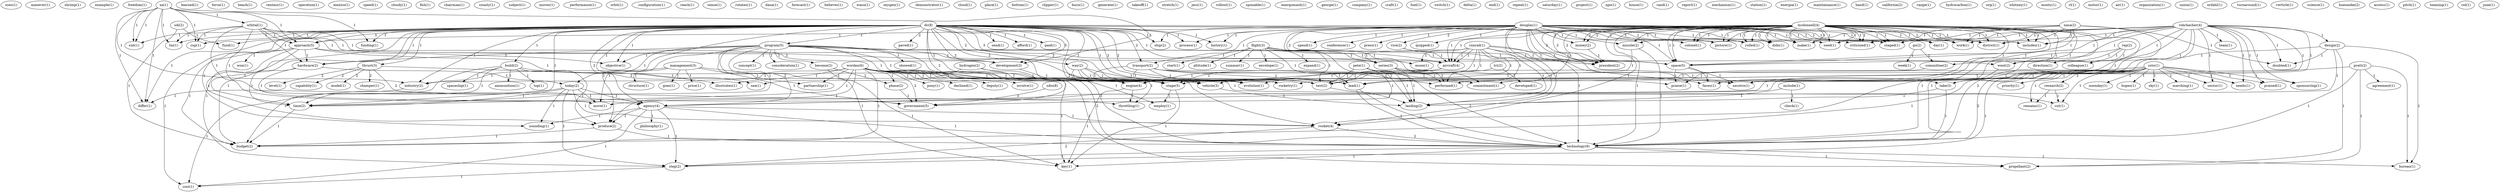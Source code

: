 digraph G {
  uses [ label="uses(1)" ];
  manever [ label="manever(1)" ];
  shrimp [ label="shrimp(1)" ];
  example [ label="example(1)" ];
  freedom [ label="freedom(1)" ];
  xa [ label="xa(1)" ];
  orbital [ label="orbital(1)" ];
  approach [ label="approach(5)" ];
  tin [ label="tin(1)" ];
  funding [ label="funding(1)" ];
  cup [ label="cup(1)" ];
  development [ label="development(3)" ];
  industry [ label="industry(2)" ];
  sub [ label="sub(1)" ];
  differ [ label="differ(1)" ];
  learned [ label="learned(1)" ];
  douglas [ label="douglas(1)" ];
  ship [ label="ship(2)" ];
  spend [ label="spend(1)" ];
  conference [ label="conference(1)" ];
  process [ label="process(1)" ];
  transport [ label="transport(2)" ];
  press [ label="press(1)" ];
  quipped [ label="quipped(1)" ];
  history [ label="history(1)" ];
  vice [ label="vice(2)" ];
  commitment [ label="commitment(1)" ];
  missile [ label="missile(2)" ];
  day [ label="day(1)" ];
  rocket [ label="rocket(4)" ];
  space [ label="space(5)" ];
  money [ label="money(2)" ];
  colonel [ label="colonel(1)" ];
  criticized [ label="criticized(1)" ];
  picture [ label="picture(1)" ];
  faces [ label="faces(1)" ];
  staged [ label="staged(1)" ];
  secotro [ label="secotro(1)" ];
  rolled [ label="rolled(1)" ];
  aircraft [ label="aircraft(4)" ];
  didn [ label="didn(1)" ];
  technology [ label="technology(9)" ];
  make [ label="make(1)" ];
  work [ label="work(1)" ];
  district [ label="district(1)" ];
  includes [ label="includes(1)" ];
  president [ label="president(2)" ];
  seed [ label="seed(1)" ];
  force [ label="force(1)" ];
  hardware [ label="hardware(2)" ];
  agency [ label="agency(4)" ];
  objective [ label="objective(1)" ];
  government [ label="government(5)" ];
  beach [ label="beach(1)" ];
  dc [ label="dc(8)" ];
  thrust [ label="thrust(3)" ];
  build [ label="build(2)" ];
  program [ label="program(5)" ];
  send [ label="send(1)" ];
  lead [ label="lead(1)" ];
  afford [ label="afford(1)" ];
  way [ label="way(2)" ];
  paid [ label="paid(1)" ];
  time [ label="time(2)" ];
  produce [ label="produce(2)" ];
  paved [ label="paved(1)" ];
  vehicle [ label="vehicle(3)" ];
  lead [ label="lead(1)" ];
  series [ label="series(3)" ];
  rocketry [ label="rocketry(1)" ];
  sounding [ label="sounding(1)" ];
  engine [ label="engine(4)" ];
  step [ label="step(2)" ];
  budget [ label="budget(2)" ];
  stage [ label="stage(5)" ];
  cost [ label="cost(1)" ];
  test [ label="test(2)" ];
  illustrates [ label="illustrates(1)" ];
  evolution [ label="evolution(1)" ];
  fund [ label="fund(1)" ];
  centaur [ label="centaur(1)" ];
  operation [ label="operation(1)" ];
  mexico [ label="mexico(1)" ];
  level [ label="level(1)" ];
  capability [ label="capability(1)" ];
  model [ label="model(1)" ];
  champer [ label="champer(1)" ];
  sea [ label="sea(1)" ];
  throttling [ label="throttling(1)" ];
  speed [ label="speed(1)" ];
  won [ label="won(1)" ];
  praise [ label="praise(1)" ];
  cloudy [ label="cloudy(1)" ];
  fish [ label="fish(1)" ];
  chairman [ label="chairman(1)" ];
  county [ label="county(1)" ];
  subject [ label="subject(1)" ];
  moves [ label="moves(1)" ];
  performance [ label="performance(1)" ];
  orbit [ label="orbit(1)" ];
  top [ label="top(1)" ];
  spaceship [ label="spaceship(1)" ];
  ammunition [ label="ammunition(1)" ];
  showed [ label="showed(1)" ];
  today [ label="today(2)" ];
  concept [ label="concept(1)" ];
  consideration [ label="consideration(1)" ];
  become [ label="become(2)" ];
  went [ label="went(2)" ];
  move [ label="move(1)" ];
  key [ label="key(1)" ];
  configuration [ label="configuration(1)" ];
  go [ label="go(2)" ];
  week [ label="week(1)" ];
  committee [ label="committee(2)" ];
  reach [ label="reach(1)" ];
  tri [ label="tri(2)" ];
  developed [ label="developed(1)" ];
  rohrbacher [ label="rohrbacher(4)" ];
  team [ label="team(1)" ];
  design [ label="design(2)" ];
  sponsorship [ label="sponsorship(1)" ];
  colleague [ label="colleague(1)" ];
  take [ label="take(3)" ];
  doubted [ label="doubted(1)" ];
  sector [ label="sector(1)" ];
  needs [ label="needs(1)" ];
  praised [ label="praised(1)" ];
  sense [ label="sense(1)" ];
  rotates [ label="rotates(1)" ];
  dana [ label="dana(1)" ];
  forecast [ label="forecast(1)" ];
  bureau [ label="bureau(1)" ];
  propellant [ label="propellant(2)" ];
  rep [ label="rep(2)" ];
  direction [ label="direction(1)" ];
  management [ label="management(3)" ];
  goes [ label="goes(1)" ];
  price [ label="price(1)" ];
  partnership [ label="partnership(1)" ];
  structure [ label="structure(1)" ];
  worden [ label="worden(6)" ];
  involve [ label="involve(1)" ];
  pony [ label="pony(1)" ];
  declined [ label="declined(1)" ];
  deputy [ label="deputy(1)" ];
  phase [ label="phase(2)" ];
  employ [ label="employ(1)" ];
  believes [ label="believes(1)" ];
  wasn [ label="wasn(1)" ];
  oxygen [ label="oxygen(1)" ];
  mcdonnell [ label="mcdonnell(1)" ];
  demonstrator [ label="demonstrator(1)" ];
  cloud [ label="cloud(1)" ];
  place [ label="place(1)" ];
  bottom [ label="bottom(1)" ];
  clipper [ label="clipper(1)" ];
  burn [ label="burn(1)" ];
  mcdonnell [ label="mcdonnell(4)" ];
  generate [ label="generate(1)" ];
  philosophy [ label="philosophy(1)" ];
  pratt [ label="pratt(2)" ];
  agreement [ label="agreement(1)" ];
  takeoff [ label="takeoff(1)" ];
  flight [ label="flight(3)" ];
  start [ label="start(1)" ];
  altitude [ label="altitude(1)" ];
  summer [ label="summer(1)" ];
  moon [ label="moon(1)" ];
  envelope [ label="envelope(1)" ];
  expand [ label="expand(1)" ];
  performed [ label="performed(1)" ];
  landing [ label="landing(2)" ];
  stretch [ label="stretch(1)" ];
  nasa [ label="nasa(2)" ];
  jess [ label="jess(1)" ];
  rollout [ label="rollout(1)" ];
  sponable [ label="sponable(1)" ];
  energomash [ label="energomash(1)" ];
  cut [ label="cut(1)" ];
  george [ label="george(1)" ];
  company [ label="company(1)" ];
  craft [ label="craft(1)" ];
  fuel [ label="fuel(1)" ];
  ssto [ label="ssto(1)" ];
  marching [ label="marching(1)" ];
  priority [ label="priority(1)" ];
  research [ label="research(2)" ];
  noonday [ label="noonday(1)" ];
  remains [ label="remains(1)" ];
  hopes [ label="hopes(1)" ];
  sky [ label="sky(1)" ];
  switch [ label="switch(1)" ];
  delta [ label="delta(1)" ];
  end [ label="end(1)" ];
  hydrogen [ label="hydrogen(2)" ];
  repeat [ label="repeat(1)" ];
  saturday [ label="saturday(1)" ];
  project [ label="project(1)" ];
  conrad [ label="conrad(1)" ];
  npo [ label="npo(1)" ];
  house [ label="house(1)" ];
  rand [ label="rand(1)" ];
  report [ label="report(1)" ];
  mechanism [ label="mechanism(1)" ];
  xa [ label="xa(1)" ];
  station [ label="station(1)" ];
  energia [ label="energia(1)" ];
  conrad [ label="conrad(1)" ];
  maintainance [ label="maintainance(1)" ];
  sdi [ label="sdi(2)" ];
  hand [ label="hand(1)" ];
  pete [ label="pete(1)" ];
  california [ label="california(2)" ];
  range [ label="range(1)" ];
  hydrocarbon [ label="hydrocarbon(1)" ];
  org [ label="org(1)" ];
  whitney [ label="whitney(1)" ];
  monty [ label="monty(1)" ];
  rl [ label="rl(1)" ];
  motor [ label="motor(1)" ];
  air [ label="air(1)" ];
  organization [ label="organization(1)" ];
  union [ label="union(1)" ];
  ordahl [ label="ordahl(1)" ];
  turnaround [ label="turnaround(1)" ];
  verticle [ label="verticle(1)" ];
  science [ label="science(1)" ];
  buenneke [ label="buenneke(2)" ];
  access [ label="access(1)" ];
  pitch [ label="pitch(1)" ];
  include [ label="include(1)" ];
  check [ label="check(1)" ];
  sdio [ label="sdio(8)" ];
  teaming [ label="teaming(1)" ];
  col [ label="col(1)" ];
  june [ label="june(1)" ];
  xa -> orbital [ label="1" ];
  xa -> approach [ label="1" ];
  xa -> tin [ label="1" ];
  xa -> funding [ label="1" ];
  xa -> cup [ label="1" ];
  xa -> development [ label="1" ];
  xa -> industry [ label="1" ];
  xa -> sub [ label="1" ];
  xa -> differ [ label="1" ];
  douglas -> ship [ label="1" ];
  douglas -> approach [ label="1" ];
  douglas -> spend [ label="1" ];
  douglas -> conference [ label="1" ];
  douglas -> process [ label="1" ];
  douglas -> transport [ label="1" ];
  douglas -> press [ label="1" ];
  douglas -> quipped [ label="1" ];
  douglas -> history [ label="1" ];
  douglas -> vice [ label="2" ];
  douglas -> commitment [ label="1" ];
  douglas -> missile [ label="1" ];
  douglas -> day [ label="1" ];
  douglas -> rocket [ label="1" ];
  douglas -> space [ label="1" ];
  douglas -> money [ label="2" ];
  douglas -> colonel [ label="1" ];
  douglas -> criticized [ label="1" ];
  douglas -> picture [ label="1" ];
  douglas -> faces [ label="1" ];
  douglas -> staged [ label="1" ];
  douglas -> secotro [ label="1" ];
  douglas -> rolled [ label="1" ];
  douglas -> aircraft [ label="2" ];
  douglas -> didn [ label="1" ];
  douglas -> technology [ label="1" ];
  douglas -> make [ label="1" ];
  douglas -> work [ label="1" ];
  douglas -> district [ label="1" ];
  douglas -> includes [ label="1" ];
  douglas -> president [ label="2" ];
  douglas -> seed [ label="1" ];
  orbital -> approach [ label="1" ];
  orbital -> tin [ label="1" ];
  orbital -> cup [ label="1" ];
  orbital -> development [ label="1" ];
  orbital -> hardware [ label="1" ];
  orbital -> agency [ label="1" ];
  orbital -> space [ label="1" ];
  orbital -> objective [ label="1" ];
  orbital -> government [ label="1" ];
  dc -> thrust [ label="1" ];
  dc -> ship [ label="1" ];
  dc -> approach [ label="3" ];
  dc -> build [ label="1" ];
  dc -> program [ label="1" ];
  dc -> process [ label="1" ];
  dc -> send [ label="1" ];
  dc -> tin [ label="1" ];
  dc -> transport [ label="2" ];
  dc -> funding [ label="1" ];
  dc -> cup [ label="1" ];
  dc -> history [ label="1" ];
  dc -> development [ label="3" ];
  dc -> hardware [ label="1" ];
  dc -> lead [ label="2" ];
  dc -> day [ label="1" ];
  dc -> agency [ label="2" ];
  dc -> rocket [ label="2" ];
  dc -> afford [ label="1" ];
  dc -> way [ label="2" ];
  dc -> paid [ label="1" ];
  dc -> time [ label="1" ];
  dc -> picture [ label="1" ];
  dc -> produce [ label="1" ];
  dc -> industry [ label="1" ];
  dc -> paved [ label="2" ];
  dc -> vehicle [ label="1" ];
  dc -> lead [ label="2" ];
  dc -> series [ label="1" ];
  dc -> rolled [ label="1" ];
  dc -> aircraft [ label="3" ];
  dc -> sub [ label="1" ];
  dc -> rocketry [ label="2" ];
  dc -> sounding [ label="1" ];
  dc -> engine [ label="1" ];
  dc -> step [ label="1" ];
  dc -> differ [ label="1" ];
  dc -> budget [ label="1" ];
  dc -> stage [ label="2" ];
  dc -> cost [ label="1" ];
  dc -> test [ label="1" ];
  dc -> objective [ label="1" ];
  dc -> government [ label="2" ];
  dc -> illustrates [ label="1" ];
  dc -> evolution [ label="2" ];
  dc -> fund [ label="1" ];
  thrust -> level [ label="2" ];
  thrust -> capability [ label="2" ];
  thrust -> model [ label="2" ];
  thrust -> champer [ label="2" ];
  thrust -> sea [ label="2" ];
  thrust -> throttling [ label="2" ];
  approach -> development [ label="2" ];
  approach -> won [ label="1" ];
  approach -> hardware [ label="1" ];
  approach -> time [ label="1" ];
  approach -> produce [ label="1" ];
  approach -> praise [ label="1" ];
  approach -> budget [ label="1" ];
  build -> top [ label="1" ];
  build -> time [ label="1" ];
  build -> produce [ label="1" ];
  build -> spaceship [ label="1" ];
  build -> budget [ label="1" ];
  build -> ammunition [ label="1" ];
  build -> test [ label="1" ];
  program -> showed [ label="1" ];
  program -> development [ label="1" ];
  program -> hardware [ label="2" ];
  program -> today [ label="1" ];
  program -> agency [ label="2" ];
  program -> space [ label="1" ];
  program -> time [ label="1" ];
  program -> concept [ label="1" ];
  program -> consideration [ label="1" ];
  program -> become [ label="1" ];
  program -> technology [ label="1" ];
  program -> engine [ label="1" ];
  program -> stage [ label="1" ];
  program -> went [ label="1" ];
  program -> objective [ label="1" ];
  program -> move [ label="1" ];
  program -> key [ label="1" ];
  go -> week [ label="1" ];
  go -> committee [ label="1" ];
  tri -> developed [ label="1" ];
  tri -> engine [ label="1" ];
  rohrbacher -> team [ label="1" ];
  rohrbacher -> design [ label="1" ];
  rohrbacher -> missile [ label="1" ];
  rohrbacher -> lead [ label="1" ];
  rohrbacher -> agency [ label="1" ];
  rohrbacher -> space [ label="1" ];
  rohrbacher -> criticized [ label="1" ];
  rohrbacher -> sponsorship [ label="1" ];
  rohrbacher -> colleague [ label="1" ];
  rohrbacher -> lead [ label="1" ];
  rohrbacher -> staged [ label="1" ];
  rohrbacher -> take [ label="1" ];
  rohrbacher -> doubted [ label="1" ];
  rohrbacher -> sector [ label="1" ];
  rohrbacher -> technology [ label="2" ];
  rohrbacher -> work [ label="1" ];
  rohrbacher -> district [ label="1" ];
  rohrbacher -> includes [ label="1" ];
  rohrbacher -> went [ label="1" ];
  rohrbacher -> needs [ label="1" ];
  rohrbacher -> praised [ label="1" ];
  transport -> commitment [ label="1" ];
  transport -> lead [ label="1" ];
  transport -> lead [ label="1" ];
  transport -> secotro [ label="1" ];
  transport -> rocketry [ label="1" ];
  transport -> stage [ label="1" ];
  transport -> evolution [ label="1" ];
  design -> agency [ label="1" ];
  design -> space [ label="1" ];
  design -> doubted [ label="1" ];
  design -> bureau [ label="1" ];
  design -> propellant [ label="1" ];
  rep -> committee [ label="1" ];
  rep -> direction [ label="1" ];
  rep -> colleague [ label="1" ];
  rep -> went [ label="1" ];
  vice -> space [ label="1" ];
  vice -> aircraft [ label="1" ];
  development -> vehicle [ label="1" ];
  management -> goes [ label="1" ];
  management -> price [ label="1" ];
  management -> partnership [ label="1" ];
  management -> industry [ label="1" ];
  management -> structure [ label="1" ];
  management -> government [ label="1" ];
  worden -> involve [ label="1" ];
  worden -> partnership [ label="1" ];
  worden -> time [ label="1" ];
  worden -> produce [ label="1" ];
  worden -> industry [ label="1" ];
  worden -> pony [ label="1" ];
  worden -> declined [ label="1" ];
  worden -> deputy [ label="1" ];
  worden -> technology [ label="2" ];
  worden -> engine [ label="1" ];
  worden -> phase [ label="1" ];
  worden -> propellant [ label="1" ];
  worden -> budget [ label="1" ];
  worden -> stage [ label="1" ];
  worden -> test [ label="1" ];
  worden -> employ [ label="1" ];
  worden -> government [ label="2" ];
  worden -> illustrates [ label="1" ];
  worden -> key [ label="1" ];
  mcdonnell -> commitment [ label="1" ];
  mcdonnell -> missile [ label="1" ];
  mcdonnell -> day [ label="1" ];
  mcdonnell -> rocket [ label="1" ];
  mcdonnell -> space [ label="1" ];
  mcdonnell -> money [ label="2" ];
  mcdonnell -> colonel [ label="1" ];
  mcdonnell -> criticized [ label="1" ];
  mcdonnell -> picture [ label="1" ];
  mcdonnell -> faces [ label="1" ];
  mcdonnell -> staged [ label="1" ];
  mcdonnell -> secotro [ label="1" ];
  mcdonnell -> rolled [ label="1" ];
  mcdonnell -> aircraft [ label="1" ];
  mcdonnell -> didn [ label="1" ];
  mcdonnell -> technology [ label="1" ];
  mcdonnell -> make [ label="1" ];
  mcdonnell -> work [ label="1" ];
  mcdonnell -> district [ label="1" ];
  mcdonnell -> includes [ label="1" ];
  mcdonnell -> president [ label="2" ];
  mcdonnell -> seed [ label="1" ];
  missile -> vehicle [ label="1" ];
  missile -> technology [ label="1" ];
  hardware -> today [ label="1" ];
  hardware -> time [ label="1" ];
  hardware -> move [ label="1" ];
  committee -> praise [ label="1" ];
  mcdonnell -> day [ label="1" ];
  mcdonnell -> rocket [ label="1" ];
  mcdonnell -> space [ label="1" ];
  mcdonnell -> money [ label="2" ];
  mcdonnell -> colonel [ label="1" ];
  mcdonnell -> criticized [ label="1" ];
  mcdonnell -> picture [ label="1" ];
  mcdonnell -> faces [ label="1" ];
  mcdonnell -> staged [ label="1" ];
  mcdonnell -> secotro [ label="1" ];
  mcdonnell -> rolled [ label="1" ];
  mcdonnell -> aircraft [ label="1" ];
  mcdonnell -> didn [ label="1" ];
  mcdonnell -> technology [ label="1" ];
  mcdonnell -> make [ label="1" ];
  mcdonnell -> work [ label="1" ];
  mcdonnell -> district [ label="1" ];
  mcdonnell -> includes [ label="1" ];
  mcdonnell -> president [ label="2" ];
  mcdonnell -> seed [ label="1" ];
  lead -> technology [ label="1" ];
  today -> agency [ label="1" ];
  today -> rocket [ label="1" ];
  today -> time [ label="1" ];
  today -> sounding [ label="1" ];
  today -> step [ label="1" ];
  today -> cost [ label="1" ];
  today -> move [ label="1" ];
  agency -> rocket [ label="1" ];
  agency -> produce [ label="1" ];
  agency -> technology [ label="1" ];
  agency -> sounding [ label="1" ];
  agency -> step [ label="1" ];
  agency -> cost [ label="1" ];
  agency -> philosophy [ label="1" ];
  pratt -> agreement [ label="1" ];
  pratt -> technology [ label="1" ];
  pratt -> engine [ label="1" ];
  pratt -> bureau [ label="1" ];
  pratt -> propellant [ label="1" ];
  rocket -> technology [ label="2" ];
  rocket -> step [ label="2" ];
  flight -> start [ label="1" ];
  flight -> altitude [ label="1" ];
  flight -> summer [ label="1" ];
  flight -> moon [ label="1" ];
  flight -> envelope [ label="1" ];
  flight -> series [ label="1" ];
  flight -> expand [ label="1" ];
  flight -> performed [ label="1" ];
  flight -> test [ label="1" ];
  flight -> landing [ label="1" ];
  nasa -> space [ label="1" ];
  nasa -> criticized [ label="1" ];
  nasa -> staged [ label="1" ];
  nasa -> doubted [ label="1" ];
  nasa -> technology [ label="1" ];
  nasa -> work [ label="1" ];
  nasa -> district [ label="1" ];
  nasa -> includes [ label="1" ];
  space -> praise [ label="1" ];
  space -> faces [ label="1" ];
  space -> secotro [ label="1" ];
  money -> president [ label="1" ];
  way -> cut [ label="1" ];
  way -> lead [ label="1" ];
  way -> rocketry [ label="1" ];
  way -> stage [ label="1" ];
  way -> evolution [ label="1" ];
  time -> budget [ label="1" ];
  ssto -> marching [ label="1" ];
  ssto -> priority [ label="1" ];
  ssto -> research [ label="2" ];
  ssto -> sponsorship [ label="1" ];
  ssto -> noonday [ label="1" ];
  ssto -> cut [ label="1" ];
  ssto -> lead [ label="1" ];
  ssto -> take [ label="1" ];
  ssto -> remains [ label="1" ];
  ssto -> sector [ label="1" ];
  ssto -> technology [ label="2" ];
  ssto -> step [ label="1" ];
  ssto -> budget [ label="1" ];
  ssto -> stage [ label="1" ];
  ssto -> hopes [ label="1" ];
  ssto -> needs [ label="1" ];
  ssto -> praised [ label="1" ];
  ssto -> sky [ label="1" ];
  hydrogen -> sea [ label="1" ];
  hydrogen -> engine [ label="1" ];
  hydrogen -> throttling [ label="1" ];
  produce -> technology [ label="1" ];
  produce -> budget [ label="1" ];
  industry -> differ [ label="1" ];
  research -> cut [ label="1" ];
  research -> remains [ label="1" ];
  conrad -> moon [ label="1" ];
  conrad -> series [ label="1" ];
  conrad -> aircraft [ label="1" ];
  conrad -> performed [ label="1" ];
  conrad -> president [ label="1" ];
  conrad -> test [ label="1" ];
  conrad -> landing [ label="1" ];
  vehicle -> landing [ label="1" ];
  xa -> sub [ label="1" ];
  xa -> differ [ label="1" ];
  lead -> technology [ label="1" ];
  series -> take [ label="1" ];
  series -> performed [ label="1" ];
  series -> landing [ label="1" ];
  take -> technology [ label="1" ];
  take -> landing [ label="1" ];
  become -> phase [ label="1" ];
  become -> key [ label="1" ];
  conrad -> aircraft [ label="1" ];
  conrad -> performed [ label="1" ];
  conrad -> president [ label="1" ];
  conrad -> test [ label="1" ];
  conrad -> landing [ label="1" ];
  aircraft -> rocketry [ label="1" ];
  aircraft -> stage [ label="1" ];
  aircraft -> evolution [ label="1" ];
  sdi -> budget [ label="1" ];
  sdi -> fund [ label="1" ];
  pete -> technology [ label="1" ];
  pete -> performed [ label="1" ];
  pete -> test [ label="1" ];
  pete -> government [ label="1" ];
  pete -> landing [ label="1" ];
  technology -> bureau [ label="1" ];
  technology -> step [ label="1" ];
  technology -> propellant [ label="1" ];
  technology -> key [ label="1" ];
  engine -> throttling [ label="1" ];
  engine -> key [ label="1" ];
  phase -> government [ label="1" ];
  step -> cost [ label="1" ];
  stage -> employ [ label="1" ];
  stage -> key [ label="1" ];
  went -> move [ label="1" ];
  include -> check [ label="1" ];
  include -> landing [ label="1" ];
  test -> landing [ label="1" ];
  sdio -> government [ label="3" ];
}
